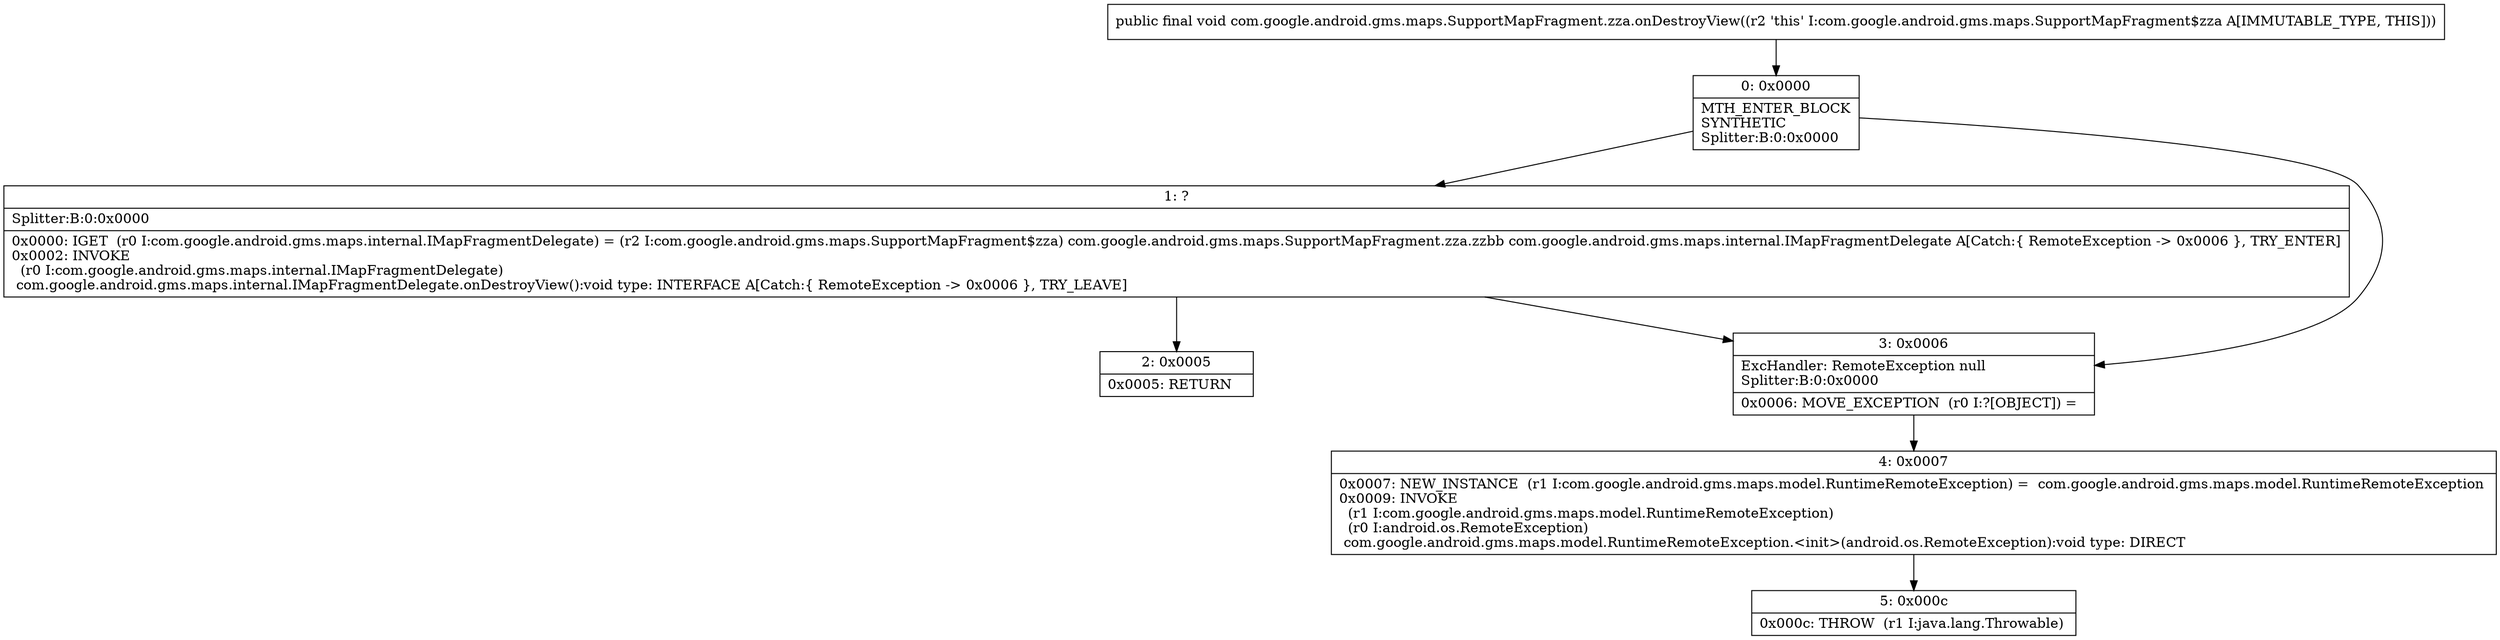 digraph "CFG forcom.google.android.gms.maps.SupportMapFragment.zza.onDestroyView()V" {
Node_0 [shape=record,label="{0\:\ 0x0000|MTH_ENTER_BLOCK\lSYNTHETIC\lSplitter:B:0:0x0000\l}"];
Node_1 [shape=record,label="{1\:\ ?|Splitter:B:0:0x0000\l|0x0000: IGET  (r0 I:com.google.android.gms.maps.internal.IMapFragmentDelegate) = (r2 I:com.google.android.gms.maps.SupportMapFragment$zza) com.google.android.gms.maps.SupportMapFragment.zza.zzbb com.google.android.gms.maps.internal.IMapFragmentDelegate A[Catch:\{ RemoteException \-\> 0x0006 \}, TRY_ENTER]\l0x0002: INVOKE  \l  (r0 I:com.google.android.gms.maps.internal.IMapFragmentDelegate)\l com.google.android.gms.maps.internal.IMapFragmentDelegate.onDestroyView():void type: INTERFACE A[Catch:\{ RemoteException \-\> 0x0006 \}, TRY_LEAVE]\l}"];
Node_2 [shape=record,label="{2\:\ 0x0005|0x0005: RETURN   \l}"];
Node_3 [shape=record,label="{3\:\ 0x0006|ExcHandler: RemoteException null\lSplitter:B:0:0x0000\l|0x0006: MOVE_EXCEPTION  (r0 I:?[OBJECT]) =  \l}"];
Node_4 [shape=record,label="{4\:\ 0x0007|0x0007: NEW_INSTANCE  (r1 I:com.google.android.gms.maps.model.RuntimeRemoteException) =  com.google.android.gms.maps.model.RuntimeRemoteException \l0x0009: INVOKE  \l  (r1 I:com.google.android.gms.maps.model.RuntimeRemoteException)\l  (r0 I:android.os.RemoteException)\l com.google.android.gms.maps.model.RuntimeRemoteException.\<init\>(android.os.RemoteException):void type: DIRECT \l}"];
Node_5 [shape=record,label="{5\:\ 0x000c|0x000c: THROW  (r1 I:java.lang.Throwable) \l}"];
MethodNode[shape=record,label="{public final void com.google.android.gms.maps.SupportMapFragment.zza.onDestroyView((r2 'this' I:com.google.android.gms.maps.SupportMapFragment$zza A[IMMUTABLE_TYPE, THIS])) }"];
MethodNode -> Node_0;
Node_0 -> Node_1;
Node_0 -> Node_3;
Node_1 -> Node_2;
Node_1 -> Node_3;
Node_3 -> Node_4;
Node_4 -> Node_5;
}

